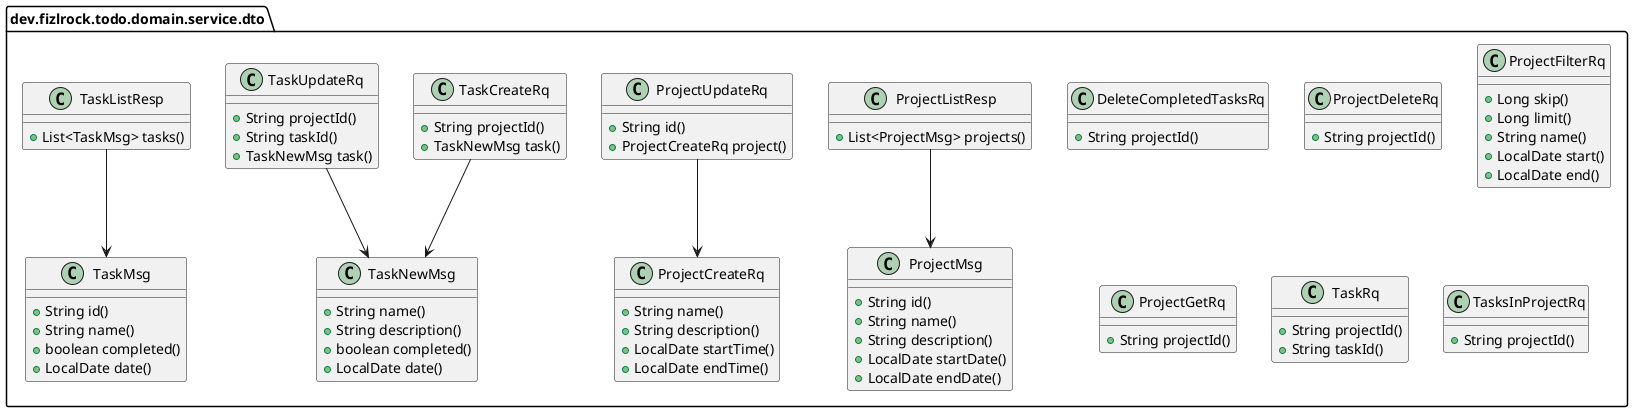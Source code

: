 @startuml
!pragma useIntermediatePackages false

class "DeleteCompletedTasksRq" as dev.fizlrock.todo.domain.service.dto.DeleteCompletedTasksRq {
  +String projectId()
}
class "ProjectCreateRq" as dev.fizlrock.todo.domain.service.dto.ProjectCreateRq {
  +String name()
  +String description()
  +LocalDate startTime()
  +LocalDate endTime()
}
class "ProjectDeleteRq" as dev.fizlrock.todo.domain.service.dto.ProjectDeleteRq {
  +String projectId()
}
class "ProjectFilterRq" as dev.fizlrock.todo.domain.service.dto.ProjectFilterRq {
  +Long skip()
  +Long limit()
  +String name()
  +LocalDate start()
  +LocalDate end()
}
class "ProjectGetRq" as dev.fizlrock.todo.domain.service.dto.ProjectGetRq {
  +String projectId()
}
class "ProjectListResp" as dev.fizlrock.todo.domain.service.dto.ProjectListResp {
  +List<ProjectMsg> projects()
}
class "ProjectMsg" as dev.fizlrock.todo.domain.service.dto.ProjectMsg {
  +String id()
  +String name()
  +String description()
  +LocalDate startDate()
  +LocalDate endDate()
}
class "ProjectUpdateRq" as dev.fizlrock.todo.domain.service.dto.ProjectUpdateRq {
  +String id()
  +ProjectCreateRq project()
}
class "TaskCreateRq" as dev.fizlrock.todo.domain.service.dto.TaskCreateRq {
  +String projectId()
  +TaskNewMsg task()
}
class "TaskListResp" as dev.fizlrock.todo.domain.service.dto.TaskListResp {
  +List<TaskMsg> tasks()
}
class "TaskMsg" as dev.fizlrock.todo.domain.service.dto.TaskMsg {
  +String id()
  +String name()
  +boolean completed()
  +LocalDate date()
}
class "TaskNewMsg" as dev.fizlrock.todo.domain.service.dto.TaskNewMsg {
  +String name()
  +String description()
  +boolean completed()
  +LocalDate date()
}
class "TaskRq" as dev.fizlrock.todo.domain.service.dto.TaskRq {
  +String projectId()
  +String taskId()
}
class "TaskUpdateRq" as dev.fizlrock.todo.domain.service.dto.TaskUpdateRq {
  +String projectId()
  +String taskId()
  +TaskNewMsg task()
}
class "TasksInProjectRq" as dev.fizlrock.todo.domain.service.dto.TasksInProjectRq {
  +String projectId()
}
dev.fizlrock.todo.domain.service.dto.ProjectListResp --> dev.fizlrock.todo.domain.service.dto.ProjectMsg
dev.fizlrock.todo.domain.service.dto.ProjectUpdateRq --> dev.fizlrock.todo.domain.service.dto.ProjectCreateRq
dev.fizlrock.todo.domain.service.dto.TaskCreateRq --> dev.fizlrock.todo.domain.service.dto.TaskNewMsg
dev.fizlrock.todo.domain.service.dto.TaskListResp --> dev.fizlrock.todo.domain.service.dto.TaskMsg
dev.fizlrock.todo.domain.service.dto.TaskUpdateRq --> dev.fizlrock.todo.domain.service.dto.TaskNewMsg
@enduml
